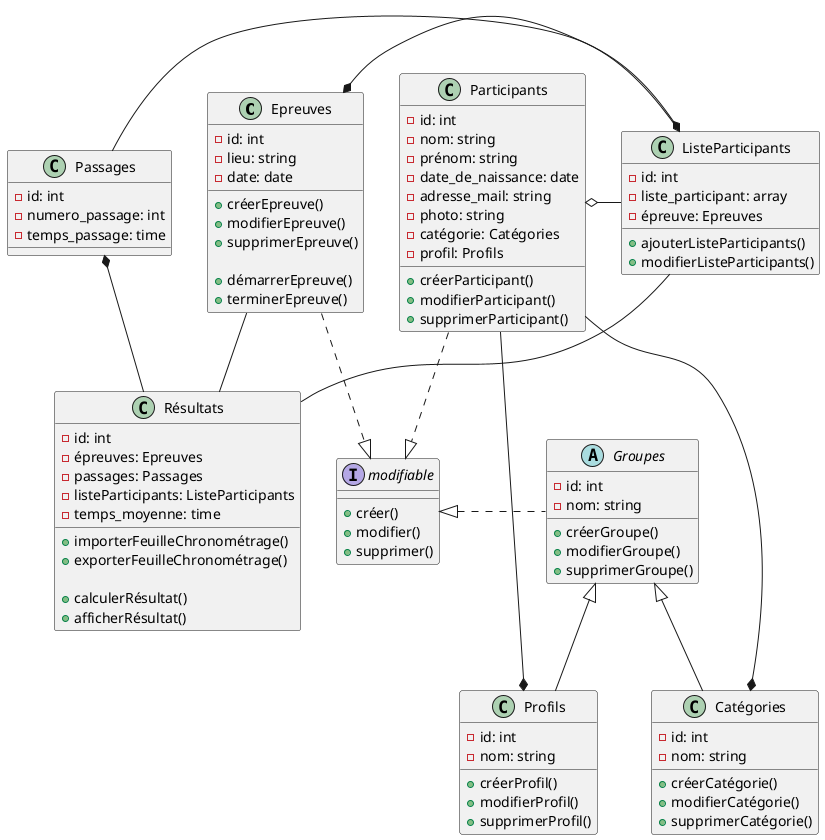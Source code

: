 @startuml championnat_ski

class Epreuves{
    - id: int
    - lieu: string
    - date: date

    + créerEpreuve()
    + modifierEpreuve()
    + supprimerEpreuve()

    + démarrerEpreuve()
    + terminerEpreuve()
}

class ListeParticipants{
    - id: int
    - liste_participant: array
    - épreuve: Epreuves

    + ajouterListeParticipants()
    + modifierListeParticipants()
}

class Participants{
    - id: int
    - nom: string
    - prénom: string
    - date_de_naissance: date
    - adresse_mail: string
    - photo: string
    - catégorie: Catégories
    - profil: Profils

    + créerParticipant()
    + modifierParticipant()
    + supprimerParticipant()

}

class Passages{
    - id: int
    - numero_passage: int
    - temps_passage: time

}

class Résultats{
    - id: int
    - épreuves: Epreuves
    - passages: Passages
    - listeParticipants: ListeParticipants
    - temps_moyenne: time

    + importerFeuilleChronométrage()
    + exporterFeuilleChronométrage()

    + calculerRésultat()
    + afficherRésultat()
}

abstract class Groupes{
    - id: int
    - nom: string

    + créerGroupe()
    + modifierGroupe()
    + supprimerGroupe()
}

class Catégories{
    - id: int
    - nom: string

    + créerCatégorie()
    + modifierCatégorie()
    + supprimerCatégorie()
}

class Profils{
    - id: int
    - nom: string
    
    + créerProfil()
    + modifierProfil()
    + supprimerProfil()
}


interface modifiable
{
    + créer()
    + modifier()
    + supprimer()
}

Epreuves .right.|> modifiable
Participants ..|> modifiable
Groupes .left.|> modifiable

Groupes <|-- Catégories
Groupes <|-- Profils

Epreuves *-right- ListeParticipants
ListeParticipants -left-o Participants

ListeParticipants *-left- Passages
Passages *-right- Résultats
Epreuves -- Résultats
ListeParticipants -- Résultats
Participants --* Profils
Participants --* Catégories

 
@enduml
